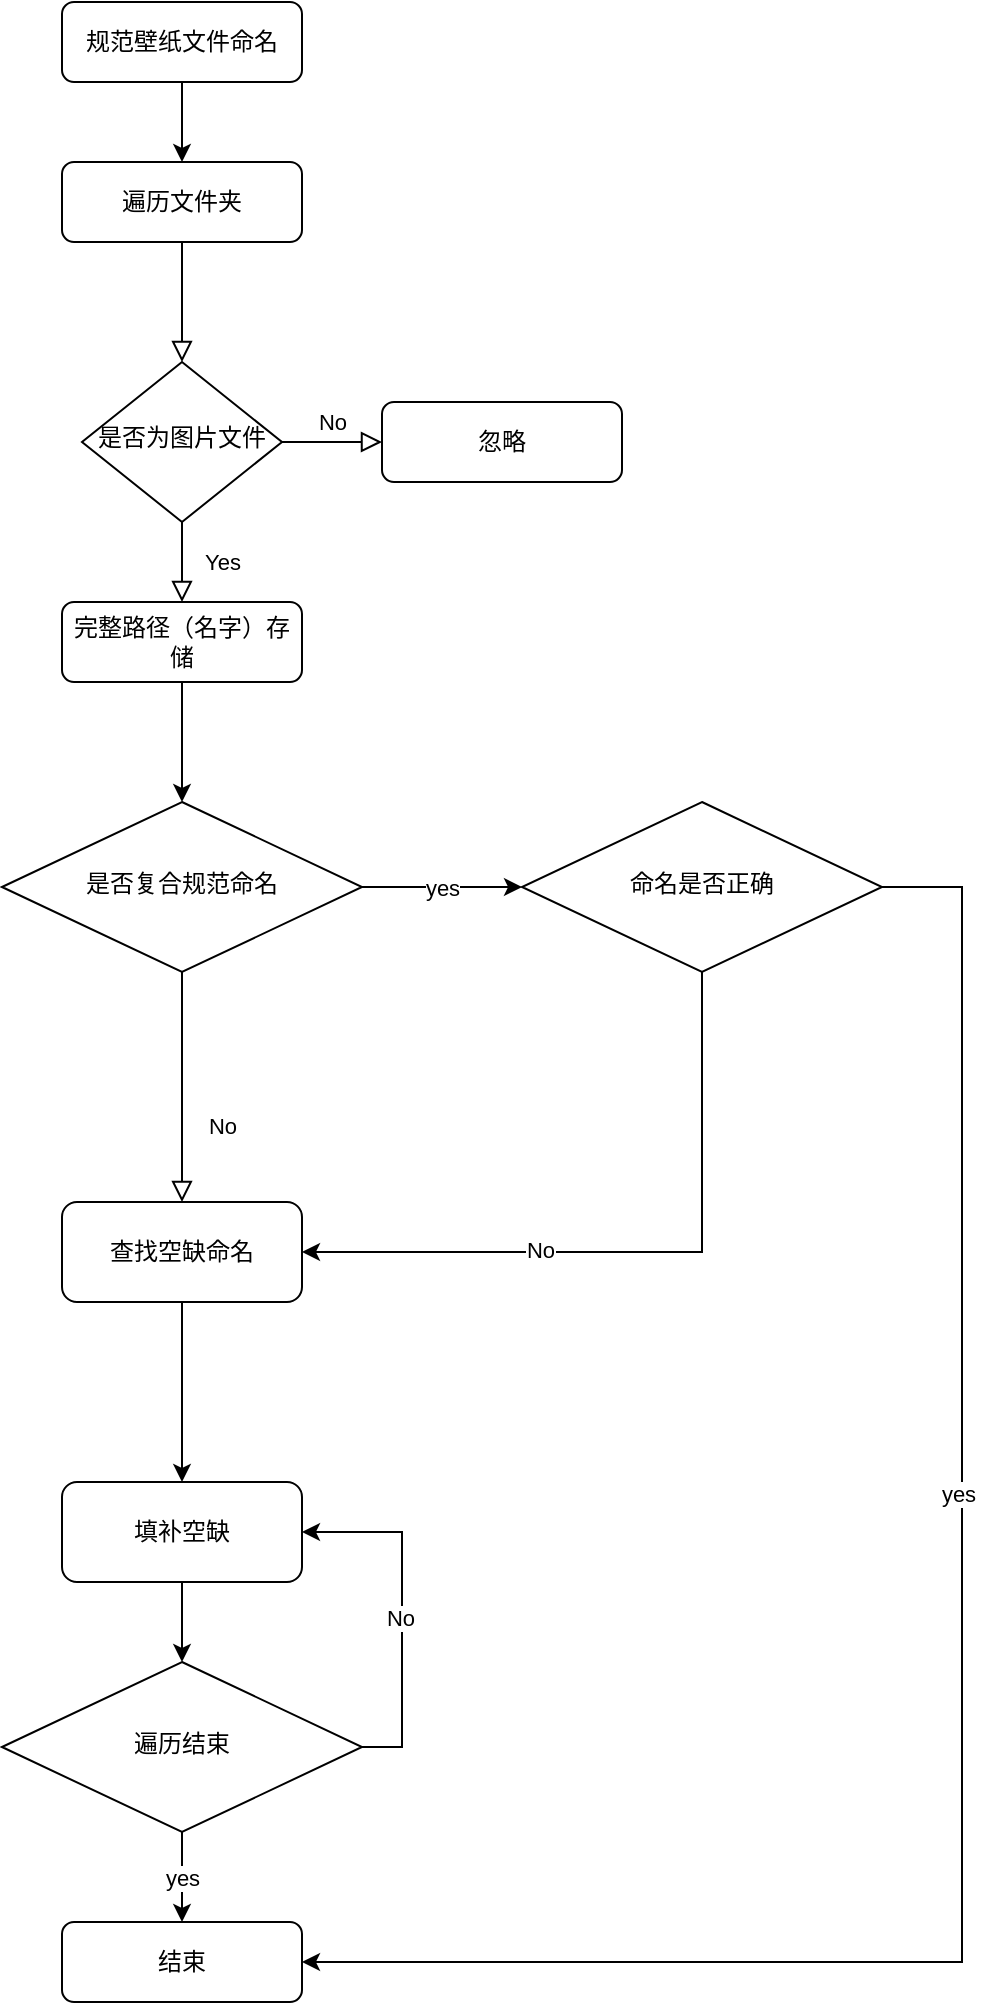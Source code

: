 <mxfile version="13.1.3">
    <diagram id="C5RBs43oDa-KdzZeNtuy" name="Page-1">
        <mxGraphModel dx="1029" dy="582" grid="1" gridSize="10" guides="1" tooltips="1" connect="1" arrows="1" fold="1" page="1" pageScale="1" pageWidth="827" pageHeight="1169" math="0" shadow="0">
            <root>
                <mxCell id="WIyWlLk6GJQsqaUBKTNV-0"/>
                <mxCell id="WIyWlLk6GJQsqaUBKTNV-1" parent="WIyWlLk6GJQsqaUBKTNV-0"/>
                <mxCell id="5BejpLuK0xIsZqbOxeMh-0" value="" style="rounded=0;html=1;jettySize=auto;orthogonalLoop=1;fontSize=11;endArrow=block;endFill=0;endSize=8;strokeWidth=1;shadow=0;labelBackgroundColor=none;edgeStyle=orthogonalEdgeStyle;exitX=0.5;exitY=1;exitDx=0;exitDy=0;" parent="WIyWlLk6GJQsqaUBKTNV-1" source="5BejpLuK0xIsZqbOxeMh-7" target="5BejpLuK0xIsZqbOxeMh-3" edge="1">
                    <mxGeometry relative="1" as="geometry">
                        <mxPoint x="370" y="200" as="sourcePoint"/>
                    </mxGeometry>
                </mxCell>
                <mxCell id="5BejpLuK0xIsZqbOxeMh-1" value="Yes" style="rounded=0;html=1;jettySize=auto;orthogonalLoop=1;fontSize=11;endArrow=block;endFill=0;endSize=8;strokeWidth=1;shadow=0;labelBackgroundColor=none;edgeStyle=orthogonalEdgeStyle;" parent="WIyWlLk6GJQsqaUBKTNV-1" source="5BejpLuK0xIsZqbOxeMh-3" edge="1">
                    <mxGeometry y="20" relative="1" as="geometry">
                        <mxPoint as="offset"/>
                        <mxPoint x="370" y="370" as="targetPoint"/>
                    </mxGeometry>
                </mxCell>
                <mxCell id="5BejpLuK0xIsZqbOxeMh-2" value="No" style="edgeStyle=orthogonalEdgeStyle;rounded=0;html=1;jettySize=auto;orthogonalLoop=1;fontSize=11;endArrow=block;endFill=0;endSize=8;strokeWidth=1;shadow=0;labelBackgroundColor=none;" parent="WIyWlLk6GJQsqaUBKTNV-1" source="5BejpLuK0xIsZqbOxeMh-3" target="5BejpLuK0xIsZqbOxeMh-4" edge="1">
                    <mxGeometry y="10" relative="1" as="geometry">
                        <mxPoint as="offset"/>
                    </mxGeometry>
                </mxCell>
                <mxCell id="5BejpLuK0xIsZqbOxeMh-3" value="是否为图片文件" style="rhombus;whiteSpace=wrap;html=1;shadow=0;fontFamily=Helvetica;fontSize=12;align=center;strokeWidth=1;spacing=6;spacingTop=-4;" parent="WIyWlLk6GJQsqaUBKTNV-1" vertex="1">
                    <mxGeometry x="320" y="250" width="100" height="80" as="geometry"/>
                </mxCell>
                <mxCell id="5BejpLuK0xIsZqbOxeMh-4" value="忽略" style="rounded=1;whiteSpace=wrap;html=1;fontSize=12;glass=0;strokeWidth=1;shadow=0;" parent="WIyWlLk6GJQsqaUBKTNV-1" vertex="1">
                    <mxGeometry x="470" y="270" width="120" height="40" as="geometry"/>
                </mxCell>
                <mxCell id="5BejpLuK0xIsZqbOxeMh-5" value="" style="edgeStyle=orthogonalEdgeStyle;rounded=0;orthogonalLoop=1;jettySize=auto;html=1;" parent="WIyWlLk6GJQsqaUBKTNV-1" source="5BejpLuK0xIsZqbOxeMh-6" target="5BejpLuK0xIsZqbOxeMh-7" edge="1">
                    <mxGeometry relative="1" as="geometry"/>
                </mxCell>
                <mxCell id="5BejpLuK0xIsZqbOxeMh-6" value="规范壁纸文件命名" style="rounded=1;whiteSpace=wrap;html=1;fontSize=12;glass=0;strokeWidth=1;shadow=0;" parent="WIyWlLk6GJQsqaUBKTNV-1" vertex="1">
                    <mxGeometry x="310" y="70" width="120" height="40" as="geometry"/>
                </mxCell>
                <mxCell id="5BejpLuK0xIsZqbOxeMh-7" value="遍历文件夹" style="rounded=1;whiteSpace=wrap;html=1;fontSize=12;glass=0;strokeWidth=1;shadow=0;" parent="WIyWlLk6GJQsqaUBKTNV-1" vertex="1">
                    <mxGeometry x="310" y="150" width="120" height="40" as="geometry"/>
                </mxCell>
                <mxCell id="5BejpLuK0xIsZqbOxeMh-8" value="No" style="rounded=0;html=1;jettySize=auto;orthogonalLoop=1;fontSize=11;endArrow=block;endFill=0;endSize=8;strokeWidth=1;shadow=0;labelBackgroundColor=none;edgeStyle=orthogonalEdgeStyle;entryX=0.5;entryY=0;entryDx=0;entryDy=0;" parent="WIyWlLk6GJQsqaUBKTNV-1" source="5BejpLuK0xIsZqbOxeMh-11" target="5BejpLuK0xIsZqbOxeMh-21" edge="1">
                    <mxGeometry x="0.333" y="20" relative="1" as="geometry">
                        <mxPoint as="offset"/>
                        <mxPoint x="370" y="630" as="targetPoint"/>
                    </mxGeometry>
                </mxCell>
                <mxCell id="5BejpLuK0xIsZqbOxeMh-9" style="edgeStyle=orthogonalEdgeStyle;rounded=0;orthogonalLoop=1;jettySize=auto;html=1;entryX=0;entryY=0.5;entryDx=0;entryDy=0;" parent="WIyWlLk6GJQsqaUBKTNV-1" source="5BejpLuK0xIsZqbOxeMh-11" target="5BejpLuK0xIsZqbOxeMh-19" edge="1">
                    <mxGeometry relative="1" as="geometry">
                        <Array as="points">
                            <mxPoint x="520" y="513"/>
                            <mxPoint x="520" y="513"/>
                        </Array>
                    </mxGeometry>
                </mxCell>
                <mxCell id="5BejpLuK0xIsZqbOxeMh-10" value="yes" style="edgeLabel;html=1;align=center;verticalAlign=middle;resizable=0;points=[];" parent="5BejpLuK0xIsZqbOxeMh-9" vertex="1" connectable="0">
                    <mxGeometry x="0.163" y="-1" relative="1" as="geometry">
                        <mxPoint x="-7" y="-1" as="offset"/>
                    </mxGeometry>
                </mxCell>
                <mxCell id="5BejpLuK0xIsZqbOxeMh-11" value="是否复合规范命名" style="rhombus;whiteSpace=wrap;html=1;shadow=0;fontFamily=Helvetica;fontSize=12;align=center;strokeWidth=1;spacing=6;spacingTop=-4;" parent="WIyWlLk6GJQsqaUBKTNV-1" vertex="1">
                    <mxGeometry x="280" y="470" width="180" height="85" as="geometry"/>
                </mxCell>
                <mxCell id="5BejpLuK0xIsZqbOxeMh-12" value="完整路径（名字）存储" style="rounded=1;whiteSpace=wrap;html=1;fontSize=12;glass=0;strokeWidth=1;shadow=0;" parent="WIyWlLk6GJQsqaUBKTNV-1" vertex="1">
                    <mxGeometry x="310" y="370" width="120" height="40" as="geometry"/>
                </mxCell>
                <mxCell id="5BejpLuK0xIsZqbOxeMh-13" style="edgeStyle=orthogonalEdgeStyle;rounded=0;orthogonalLoop=1;jettySize=auto;html=1;entryX=0.5;entryY=0;entryDx=0;entryDy=0;exitX=0.5;exitY=1;exitDx=0;exitDy=0;" parent="WIyWlLk6GJQsqaUBKTNV-1" source="5BejpLuK0xIsZqbOxeMh-12" target="5BejpLuK0xIsZqbOxeMh-11" edge="1">
                    <mxGeometry relative="1" as="geometry">
                        <mxPoint x="370" y="490" as="sourcePoint"/>
                    </mxGeometry>
                </mxCell>
                <mxCell id="5BejpLuK0xIsZqbOxeMh-14" value="结束" style="rounded=1;whiteSpace=wrap;html=1;fontSize=12;glass=0;strokeWidth=1;shadow=0;" parent="WIyWlLk6GJQsqaUBKTNV-1" vertex="1">
                    <mxGeometry x="310" y="1030" width="120" height="40" as="geometry"/>
                </mxCell>
                <mxCell id="5BejpLuK0xIsZqbOxeMh-15" style="edgeStyle=orthogonalEdgeStyle;rounded=0;orthogonalLoop=1;jettySize=auto;html=1;entryX=1;entryY=0.5;entryDx=0;entryDy=0;exitX=1;exitY=0.5;exitDx=0;exitDy=0;" parent="WIyWlLk6GJQsqaUBKTNV-1" source="5BejpLuK0xIsZqbOxeMh-19" target="5BejpLuK0xIsZqbOxeMh-14" edge="1">
                    <mxGeometry relative="1" as="geometry">
                        <Array as="points">
                            <mxPoint x="760" y="513"/>
                            <mxPoint x="760" y="1050"/>
                        </Array>
                    </mxGeometry>
                </mxCell>
                <mxCell id="5BejpLuK0xIsZqbOxeMh-16" value="yes" style="edgeLabel;html=1;align=center;verticalAlign=middle;resizable=0;points=[];" parent="5BejpLuK0xIsZqbOxeMh-15" vertex="1" connectable="0">
                    <mxGeometry x="-0.244" y="-2" relative="1" as="geometry">
                        <mxPoint as="offset"/>
                    </mxGeometry>
                </mxCell>
                <mxCell id="5BejpLuK0xIsZqbOxeMh-17" style="edgeStyle=orthogonalEdgeStyle;rounded=0;orthogonalLoop=1;jettySize=auto;html=1;exitX=0.5;exitY=1;exitDx=0;exitDy=0;entryX=1;entryY=0.5;entryDx=0;entryDy=0;" parent="WIyWlLk6GJQsqaUBKTNV-1" source="5BejpLuK0xIsZqbOxeMh-19" target="5BejpLuK0xIsZqbOxeMh-21" edge="1">
                    <mxGeometry relative="1" as="geometry"/>
                </mxCell>
                <mxCell id="5BejpLuK0xIsZqbOxeMh-18" value="No" style="edgeLabel;html=1;align=center;verticalAlign=middle;resizable=0;points=[];" parent="5BejpLuK0xIsZqbOxeMh-17" vertex="1" connectable="0">
                    <mxGeometry x="0.301" y="-1" relative="1" as="geometry">
                        <mxPoint as="offset"/>
                    </mxGeometry>
                </mxCell>
                <mxCell id="5BejpLuK0xIsZqbOxeMh-19" value="命名是否正确" style="rhombus;whiteSpace=wrap;html=1;shadow=0;fontFamily=Helvetica;fontSize=12;align=center;strokeWidth=1;spacing=6;spacingTop=-4;" parent="WIyWlLk6GJQsqaUBKTNV-1" vertex="1">
                    <mxGeometry x="540" y="470" width="180" height="85" as="geometry"/>
                </mxCell>
                <mxCell id="5BejpLuK0xIsZqbOxeMh-20" style="edgeStyle=orthogonalEdgeStyle;rounded=0;orthogonalLoop=1;jettySize=auto;html=1;exitX=0.5;exitY=1;exitDx=0;exitDy=0;entryX=0.5;entryY=0;entryDx=0;entryDy=0;" parent="WIyWlLk6GJQsqaUBKTNV-1" source="5BejpLuK0xIsZqbOxeMh-21" target="5BejpLuK0xIsZqbOxeMh-23" edge="1">
                    <mxGeometry relative="1" as="geometry"/>
                </mxCell>
                <mxCell id="5BejpLuK0xIsZqbOxeMh-21" value="查找空缺命名" style="rounded=1;whiteSpace=wrap;html=1;fontSize=12;glass=0;strokeWidth=1;shadow=0;" parent="WIyWlLk6GJQsqaUBKTNV-1" vertex="1">
                    <mxGeometry x="310" y="670" width="120" height="50" as="geometry"/>
                </mxCell>
                <mxCell id="5BejpLuK0xIsZqbOxeMh-22" style="edgeStyle=orthogonalEdgeStyle;rounded=0;orthogonalLoop=1;jettySize=auto;html=1;exitX=0.5;exitY=1;exitDx=0;exitDy=0;entryX=0.5;entryY=0;entryDx=0;entryDy=0;" parent="WIyWlLk6GJQsqaUBKTNV-1" source="5BejpLuK0xIsZqbOxeMh-23" target="5BejpLuK0xIsZqbOxeMh-27" edge="1">
                    <mxGeometry relative="1" as="geometry"/>
                </mxCell>
                <mxCell id="5BejpLuK0xIsZqbOxeMh-23" value="填补空缺" style="rounded=1;whiteSpace=wrap;html=1;fontSize=12;glass=0;strokeWidth=1;shadow=0;" parent="WIyWlLk6GJQsqaUBKTNV-1" vertex="1">
                    <mxGeometry x="310" y="810" width="120" height="50" as="geometry"/>
                </mxCell>
                <mxCell id="5BejpLuK0xIsZqbOxeMh-24" value="yes" style="edgeStyle=orthogonalEdgeStyle;rounded=0;orthogonalLoop=1;jettySize=auto;html=1;exitX=0.5;exitY=1;exitDx=0;exitDy=0;entryX=0.5;entryY=0;entryDx=0;entryDy=0;" parent="WIyWlLk6GJQsqaUBKTNV-1" source="5BejpLuK0xIsZqbOxeMh-27" target="5BejpLuK0xIsZqbOxeMh-14" edge="1">
                    <mxGeometry relative="1" as="geometry"/>
                </mxCell>
                <mxCell id="5BejpLuK0xIsZqbOxeMh-25" style="edgeStyle=orthogonalEdgeStyle;rounded=0;orthogonalLoop=1;jettySize=auto;html=1;exitX=1;exitY=0.5;exitDx=0;exitDy=0;entryX=1;entryY=0.5;entryDx=0;entryDy=0;" parent="WIyWlLk6GJQsqaUBKTNV-1" source="5BejpLuK0xIsZqbOxeMh-27" target="5BejpLuK0xIsZqbOxeMh-23" edge="1">
                    <mxGeometry relative="1" as="geometry"/>
                </mxCell>
                <mxCell id="5BejpLuK0xIsZqbOxeMh-26" value="No" style="edgeLabel;html=1;align=center;verticalAlign=middle;resizable=0;points=[];" parent="5BejpLuK0xIsZqbOxeMh-25" vertex="1" connectable="0">
                    <mxGeometry x="-0.046" y="1" relative="1" as="geometry">
                        <mxPoint as="offset"/>
                    </mxGeometry>
                </mxCell>
                <mxCell id="5BejpLuK0xIsZqbOxeMh-27" value="遍历结束" style="rhombus;whiteSpace=wrap;html=1;shadow=0;fontFamily=Helvetica;fontSize=12;align=center;strokeWidth=1;spacing=6;spacingTop=-4;" parent="WIyWlLk6GJQsqaUBKTNV-1" vertex="1">
                    <mxGeometry x="280" y="900" width="180" height="85" as="geometry"/>
                </mxCell>
            </root>
        </mxGraphModel>
    </diagram>
</mxfile>